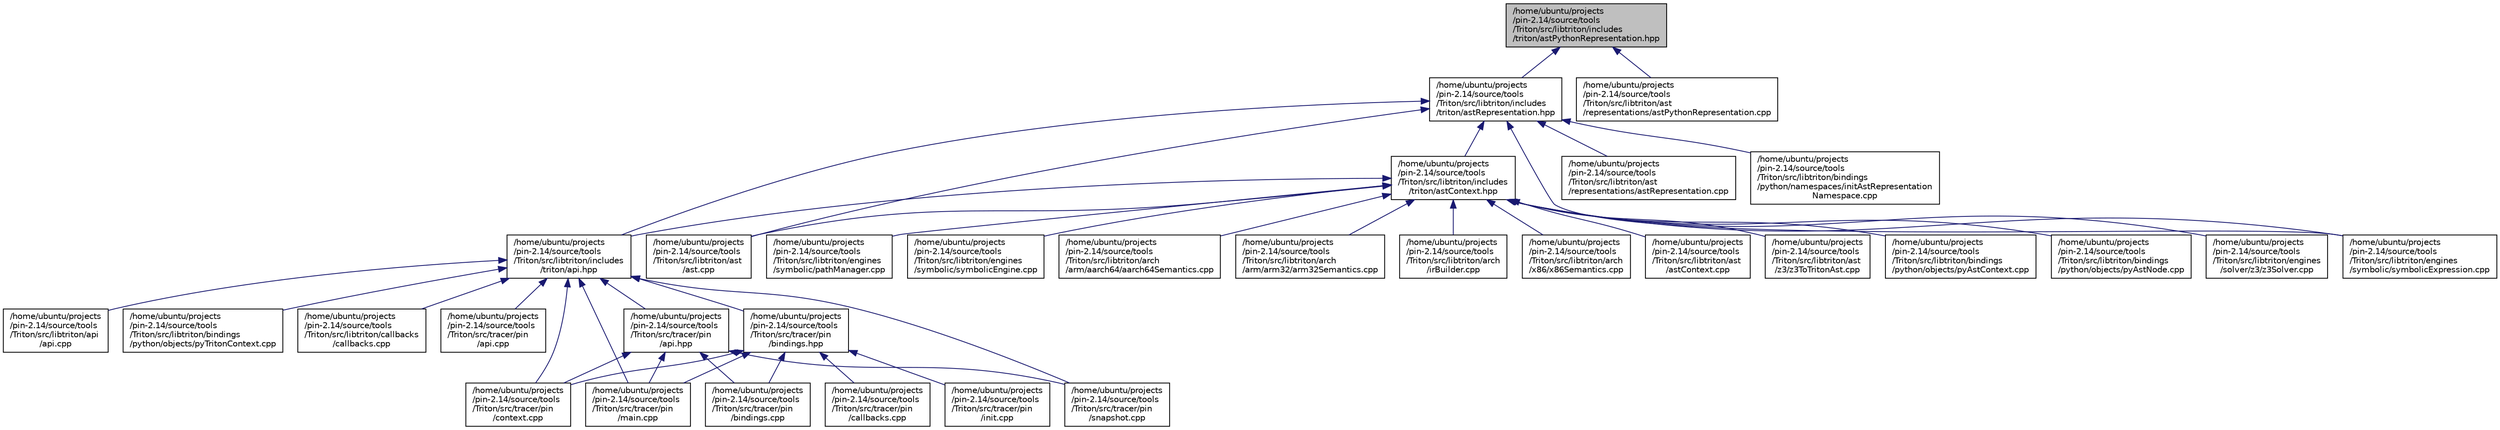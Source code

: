digraph "/home/ubuntu/projects/pin-2.14/source/tools/Triton/src/libtriton/includes/triton/astPythonRepresentation.hpp"
{
  edge [fontname="Helvetica",fontsize="10",labelfontname="Helvetica",labelfontsize="10"];
  node [fontname="Helvetica",fontsize="10",shape=record];
  Node0 [label="/home/ubuntu/projects\l/pin-2.14/source/tools\l/Triton/src/libtriton/includes\l/triton/astPythonRepresentation.hpp",height=0.2,width=0.4,color="black", fillcolor="grey75", style="filled", fontcolor="black"];
  Node0 -> Node1 [dir="back",color="midnightblue",fontsize="10",style="solid",fontname="Helvetica"];
  Node1 [label="/home/ubuntu/projects\l/pin-2.14/source/tools\l/Triton/src/libtriton/includes\l/triton/astRepresentation.hpp",height=0.2,width=0.4,color="black", fillcolor="white", style="filled",URL="$astRepresentation_8hpp.html"];
  Node1 -> Node2 [dir="back",color="midnightblue",fontsize="10",style="solid",fontname="Helvetica"];
  Node2 [label="/home/ubuntu/projects\l/pin-2.14/source/tools\l/Triton/src/libtriton/includes\l/triton/astContext.hpp",height=0.2,width=0.4,color="black", fillcolor="white", style="filled",URL="$astContext_8hpp.html"];
  Node2 -> Node3 [dir="back",color="midnightblue",fontsize="10",style="solid",fontname="Helvetica"];
  Node3 [label="/home/ubuntu/projects\l/pin-2.14/source/tools\l/Triton/src/libtriton/includes\l/triton/api.hpp",height=0.2,width=0.4,color="black", fillcolor="white", style="filled",URL="$libtriton_2includes_2triton_2api_8hpp.html"];
  Node3 -> Node4 [dir="back",color="midnightblue",fontsize="10",style="solid",fontname="Helvetica"];
  Node4 [label="/home/ubuntu/projects\l/pin-2.14/source/tools\l/Triton/src/libtriton/api\l/api.cpp",height=0.2,width=0.4,color="black", fillcolor="white", style="filled",URL="$libtriton_2api_2api_8cpp.html"];
  Node3 -> Node5 [dir="back",color="midnightblue",fontsize="10",style="solid",fontname="Helvetica"];
  Node5 [label="/home/ubuntu/projects\l/pin-2.14/source/tools\l/Triton/src/libtriton/bindings\l/python/objects/pyTritonContext.cpp",height=0.2,width=0.4,color="black", fillcolor="white", style="filled",URL="$pyTritonContext_8cpp.html"];
  Node3 -> Node6 [dir="back",color="midnightblue",fontsize="10",style="solid",fontname="Helvetica"];
  Node6 [label="/home/ubuntu/projects\l/pin-2.14/source/tools\l/Triton/src/libtriton/callbacks\l/callbacks.cpp",height=0.2,width=0.4,color="black", fillcolor="white", style="filled",URL="$libtriton_2callbacks_2callbacks_8cpp.html"];
  Node3 -> Node7 [dir="back",color="midnightblue",fontsize="10",style="solid",fontname="Helvetica"];
  Node7 [label="/home/ubuntu/projects\l/pin-2.14/source/tools\l/Triton/src/tracer/pin\l/api.cpp",height=0.2,width=0.4,color="black", fillcolor="white", style="filled",URL="$tracer_2pin_2api_8cpp.html"];
  Node3 -> Node8 [dir="back",color="midnightblue",fontsize="10",style="solid",fontname="Helvetica"];
  Node8 [label="/home/ubuntu/projects\l/pin-2.14/source/tools\l/Triton/src/tracer/pin\l/api.hpp",height=0.2,width=0.4,color="black", fillcolor="white", style="filled",URL="$tracer_2pin_2api_8hpp.html"];
  Node8 -> Node9 [dir="back",color="midnightblue",fontsize="10",style="solid",fontname="Helvetica"];
  Node9 [label="/home/ubuntu/projects\l/pin-2.14/source/tools\l/Triton/src/tracer/pin\l/bindings.cpp",height=0.2,width=0.4,color="black", fillcolor="white", style="filled",URL="$bindings_8cpp.html"];
  Node8 -> Node10 [dir="back",color="midnightblue",fontsize="10",style="solid",fontname="Helvetica"];
  Node10 [label="/home/ubuntu/projects\l/pin-2.14/source/tools\l/Triton/src/tracer/pin\l/context.cpp",height=0.2,width=0.4,color="black", fillcolor="white", style="filled",URL="$context_8cpp.html"];
  Node8 -> Node11 [dir="back",color="midnightblue",fontsize="10",style="solid",fontname="Helvetica"];
  Node11 [label="/home/ubuntu/projects\l/pin-2.14/source/tools\l/Triton/src/tracer/pin\l/main.cpp",height=0.2,width=0.4,color="black", fillcolor="white", style="filled",URL="$main_8cpp.html"];
  Node8 -> Node12 [dir="back",color="midnightblue",fontsize="10",style="solid",fontname="Helvetica"];
  Node12 [label="/home/ubuntu/projects\l/pin-2.14/source/tools\l/Triton/src/tracer/pin\l/snapshot.cpp",height=0.2,width=0.4,color="black", fillcolor="white", style="filled",URL="$snapshot_8cpp.html"];
  Node3 -> Node13 [dir="back",color="midnightblue",fontsize="10",style="solid",fontname="Helvetica"];
  Node13 [label="/home/ubuntu/projects\l/pin-2.14/source/tools\l/Triton/src/tracer/pin\l/bindings.hpp",height=0.2,width=0.4,color="black", fillcolor="white", style="filled",URL="$bindings_8hpp.html"];
  Node13 -> Node9 [dir="back",color="midnightblue",fontsize="10",style="solid",fontname="Helvetica"];
  Node13 -> Node14 [dir="back",color="midnightblue",fontsize="10",style="solid",fontname="Helvetica"];
  Node14 [label="/home/ubuntu/projects\l/pin-2.14/source/tools\l/Triton/src/tracer/pin\l/callbacks.cpp",height=0.2,width=0.4,color="black", fillcolor="white", style="filled",URL="$tracer_2pin_2callbacks_8cpp.html"];
  Node13 -> Node10 [dir="back",color="midnightblue",fontsize="10",style="solid",fontname="Helvetica"];
  Node13 -> Node15 [dir="back",color="midnightblue",fontsize="10",style="solid",fontname="Helvetica"];
  Node15 [label="/home/ubuntu/projects\l/pin-2.14/source/tools\l/Triton/src/tracer/pin\l/init.cpp",height=0.2,width=0.4,color="black", fillcolor="white", style="filled",URL="$tracer_2pin_2init_8cpp.html"];
  Node13 -> Node11 [dir="back",color="midnightblue",fontsize="10",style="solid",fontname="Helvetica"];
  Node3 -> Node10 [dir="back",color="midnightblue",fontsize="10",style="solid",fontname="Helvetica"];
  Node3 -> Node11 [dir="back",color="midnightblue",fontsize="10",style="solid",fontname="Helvetica"];
  Node3 -> Node12 [dir="back",color="midnightblue",fontsize="10",style="solid",fontname="Helvetica"];
  Node2 -> Node16 [dir="back",color="midnightblue",fontsize="10",style="solid",fontname="Helvetica"];
  Node16 [label="/home/ubuntu/projects\l/pin-2.14/source/tools\l/Triton/src/libtriton/arch\l/arm/aarch64/aarch64Semantics.cpp",height=0.2,width=0.4,color="black", fillcolor="white", style="filled",URL="$aarch64Semantics_8cpp.html"];
  Node2 -> Node17 [dir="back",color="midnightblue",fontsize="10",style="solid",fontname="Helvetica"];
  Node17 [label="/home/ubuntu/projects\l/pin-2.14/source/tools\l/Triton/src/libtriton/arch\l/arm/arm32/arm32Semantics.cpp",height=0.2,width=0.4,color="black", fillcolor="white", style="filled",URL="$arm32Semantics_8cpp.html"];
  Node2 -> Node18 [dir="back",color="midnightblue",fontsize="10",style="solid",fontname="Helvetica"];
  Node18 [label="/home/ubuntu/projects\l/pin-2.14/source/tools\l/Triton/src/libtriton/arch\l/irBuilder.cpp",height=0.2,width=0.4,color="black", fillcolor="white", style="filled",URL="$irBuilder_8cpp.html"];
  Node2 -> Node19 [dir="back",color="midnightblue",fontsize="10",style="solid",fontname="Helvetica"];
  Node19 [label="/home/ubuntu/projects\l/pin-2.14/source/tools\l/Triton/src/libtriton/arch\l/x86/x86Semantics.cpp",height=0.2,width=0.4,color="black", fillcolor="white", style="filled",URL="$x86Semantics_8cpp.html"];
  Node2 -> Node20 [dir="back",color="midnightblue",fontsize="10",style="solid",fontname="Helvetica"];
  Node20 [label="/home/ubuntu/projects\l/pin-2.14/source/tools\l/Triton/src/libtriton/ast\l/ast.cpp",height=0.2,width=0.4,color="black", fillcolor="white", style="filled",URL="$ast_8cpp.html"];
  Node2 -> Node21 [dir="back",color="midnightblue",fontsize="10",style="solid",fontname="Helvetica"];
  Node21 [label="/home/ubuntu/projects\l/pin-2.14/source/tools\l/Triton/src/libtriton/ast\l/astContext.cpp",height=0.2,width=0.4,color="black", fillcolor="white", style="filled",URL="$astContext_8cpp.html"];
  Node2 -> Node22 [dir="back",color="midnightblue",fontsize="10",style="solid",fontname="Helvetica"];
  Node22 [label="/home/ubuntu/projects\l/pin-2.14/source/tools\l/Triton/src/libtriton/ast\l/z3/z3ToTritonAst.cpp",height=0.2,width=0.4,color="black", fillcolor="white", style="filled",URL="$z3ToTritonAst_8cpp.html"];
  Node2 -> Node23 [dir="back",color="midnightblue",fontsize="10",style="solid",fontname="Helvetica"];
  Node23 [label="/home/ubuntu/projects\l/pin-2.14/source/tools\l/Triton/src/libtriton/bindings\l/python/objects/pyAstContext.cpp",height=0.2,width=0.4,color="black", fillcolor="white", style="filled",URL="$pyAstContext_8cpp.html"];
  Node2 -> Node24 [dir="back",color="midnightblue",fontsize="10",style="solid",fontname="Helvetica"];
  Node24 [label="/home/ubuntu/projects\l/pin-2.14/source/tools\l/Triton/src/libtriton/bindings\l/python/objects/pyAstNode.cpp",height=0.2,width=0.4,color="black", fillcolor="white", style="filled",URL="$pyAstNode_8cpp.html"];
  Node2 -> Node25 [dir="back",color="midnightblue",fontsize="10",style="solid",fontname="Helvetica"];
  Node25 [label="/home/ubuntu/projects\l/pin-2.14/source/tools\l/Triton/src/libtriton/engines\l/solver/z3/z3Solver.cpp",height=0.2,width=0.4,color="black", fillcolor="white", style="filled",URL="$z3Solver_8cpp.html"];
  Node2 -> Node26 [dir="back",color="midnightblue",fontsize="10",style="solid",fontname="Helvetica"];
  Node26 [label="/home/ubuntu/projects\l/pin-2.14/source/tools\l/Triton/src/libtriton/engines\l/symbolic/pathManager.cpp",height=0.2,width=0.4,color="black", fillcolor="white", style="filled",URL="$pathManager_8cpp.html"];
  Node2 -> Node27 [dir="back",color="midnightblue",fontsize="10",style="solid",fontname="Helvetica"];
  Node27 [label="/home/ubuntu/projects\l/pin-2.14/source/tools\l/Triton/src/libtriton/engines\l/symbolic/symbolicEngine.cpp",height=0.2,width=0.4,color="black", fillcolor="white", style="filled",URL="$symbolicEngine_8cpp.html"];
  Node2 -> Node28 [dir="back",color="midnightblue",fontsize="10",style="solid",fontname="Helvetica"];
  Node28 [label="/home/ubuntu/projects\l/pin-2.14/source/tools\l/Triton/src/libtriton/engines\l/symbolic/symbolicExpression.cpp",height=0.2,width=0.4,color="black", fillcolor="white", style="filled",URL="$symbolicExpression_8cpp.html"];
  Node1 -> Node3 [dir="back",color="midnightblue",fontsize="10",style="solid",fontname="Helvetica"];
  Node1 -> Node20 [dir="back",color="midnightblue",fontsize="10",style="solid",fontname="Helvetica"];
  Node1 -> Node29 [dir="back",color="midnightblue",fontsize="10",style="solid",fontname="Helvetica"];
  Node29 [label="/home/ubuntu/projects\l/pin-2.14/source/tools\l/Triton/src/libtriton/ast\l/representations/astRepresentation.cpp",height=0.2,width=0.4,color="black", fillcolor="white", style="filled",URL="$astRepresentation_8cpp.html"];
  Node1 -> Node30 [dir="back",color="midnightblue",fontsize="10",style="solid",fontname="Helvetica"];
  Node30 [label="/home/ubuntu/projects\l/pin-2.14/source/tools\l/Triton/src/libtriton/bindings\l/python/namespaces/initAstRepresentation\lNamespace.cpp",height=0.2,width=0.4,color="black", fillcolor="white", style="filled",URL="$initAstRepresentationNamespace_8cpp.html"];
  Node1 -> Node28 [dir="back",color="midnightblue",fontsize="10",style="solid",fontname="Helvetica"];
  Node0 -> Node31 [dir="back",color="midnightblue",fontsize="10",style="solid",fontname="Helvetica"];
  Node31 [label="/home/ubuntu/projects\l/pin-2.14/source/tools\l/Triton/src/libtriton/ast\l/representations/astPythonRepresentation.cpp",height=0.2,width=0.4,color="black", fillcolor="white", style="filled",URL="$astPythonRepresentation_8cpp.html"];
}
